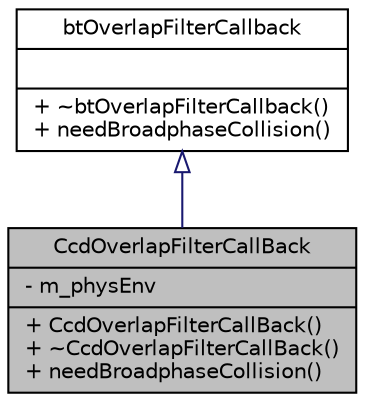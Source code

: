 digraph G
{
  edge [fontname="Helvetica",fontsize="10",labelfontname="Helvetica",labelfontsize="10"];
  node [fontname="Helvetica",fontsize="10",shape=record];
  Node1 [label="{CcdOverlapFilterCallBack\n|- m_physEnv\l|+ CcdOverlapFilterCallBack()\l+ ~CcdOverlapFilterCallBack()\l+ needBroadphaseCollision()\l}",height=0.2,width=0.4,color="black", fillcolor="grey75", style="filled" fontcolor="black"];
  Node2 -> Node1 [dir=back,color="midnightblue",fontsize="10",style="solid",arrowtail="empty",fontname="Helvetica"];
  Node2 [label="{btOverlapFilterCallback\n||+ ~btOverlapFilterCallback()\l+ needBroadphaseCollision()\l}",height=0.2,width=0.4,color="black", fillcolor="white", style="filled",URL="$d2/dd5/structbtOverlapFilterCallback.html"];
}
